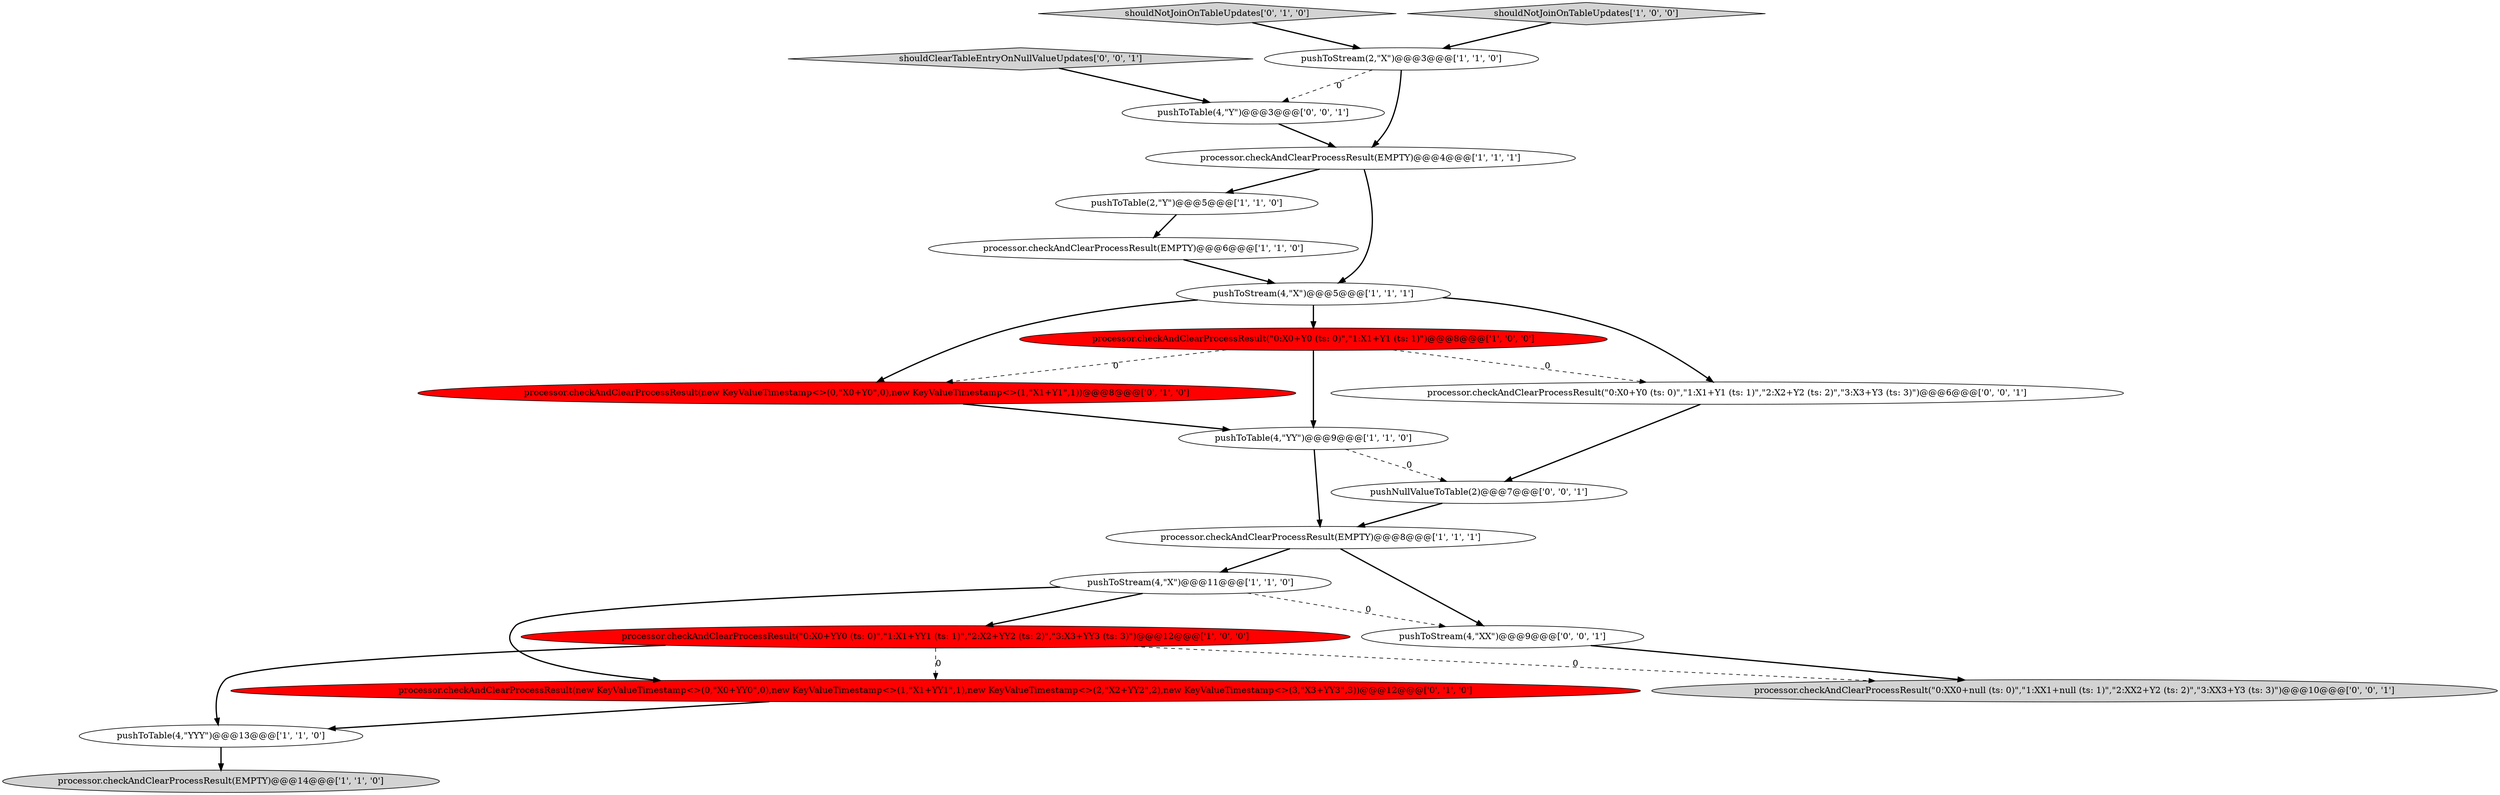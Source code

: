 digraph {
17 [style = filled, label = "pushToTable(4,\"Y\")@@@3@@@['0', '0', '1']", fillcolor = white, shape = ellipse image = "AAA0AAABBB3BBB"];
19 [style = filled, label = "pushToStream(4,\"XX\")@@@9@@@['0', '0', '1']", fillcolor = white, shape = ellipse image = "AAA0AAABBB3BBB"];
13 [style = filled, label = "processor.checkAndClearProcessResult(new KeyValueTimestamp<>(0,\"X0+Y0\",0),new KeyValueTimestamp<>(1,\"X1+Y1\",1))@@@8@@@['0', '1', '0']", fillcolor = red, shape = ellipse image = "AAA1AAABBB2BBB"];
8 [style = filled, label = "pushToStream(4,\"X\")@@@5@@@['1', '1', '1']", fillcolor = white, shape = ellipse image = "AAA0AAABBB1BBB"];
20 [style = filled, label = "processor.checkAndClearProcessResult(\"0:XX0+null (ts: 0)\",\"1:XX1+null (ts: 1)\",\"2:XX2+Y2 (ts: 2)\",\"3:XX3+Y3 (ts: 3)\")@@@10@@@['0', '0', '1']", fillcolor = lightgray, shape = ellipse image = "AAA0AAABBB3BBB"];
6 [style = filled, label = "pushToTable(4,\"YY\")@@@9@@@['1', '1', '0']", fillcolor = white, shape = ellipse image = "AAA0AAABBB1BBB"];
14 [style = filled, label = "shouldNotJoinOnTableUpdates['0', '1', '0']", fillcolor = lightgray, shape = diamond image = "AAA0AAABBB2BBB"];
7 [style = filled, label = "processor.checkAndClearProcessResult(EMPTY)@@@8@@@['1', '1', '1']", fillcolor = white, shape = ellipse image = "AAA0AAABBB1BBB"];
2 [style = filled, label = "processor.checkAndClearProcessResult(EMPTY)@@@6@@@['1', '1', '0']", fillcolor = white, shape = ellipse image = "AAA0AAABBB1BBB"];
5 [style = filled, label = "processor.checkAndClearProcessResult(EMPTY)@@@14@@@['1', '1', '0']", fillcolor = lightgray, shape = ellipse image = "AAA0AAABBB1BBB"];
3 [style = filled, label = "pushToTable(2,\"Y\")@@@5@@@['1', '1', '0']", fillcolor = white, shape = ellipse image = "AAA0AAABBB1BBB"];
16 [style = filled, label = "processor.checkAndClearProcessResult(\"0:X0+Y0 (ts: 0)\",\"1:X1+Y1 (ts: 1)\",\"2:X2+Y2 (ts: 2)\",\"3:X3+Y3 (ts: 3)\")@@@6@@@['0', '0', '1']", fillcolor = white, shape = ellipse image = "AAA0AAABBB3BBB"];
10 [style = filled, label = "pushToStream(2,\"X\")@@@3@@@['1', '1', '0']", fillcolor = white, shape = ellipse image = "AAA0AAABBB1BBB"];
0 [style = filled, label = "pushToTable(4,\"YYY\")@@@13@@@['1', '1', '0']", fillcolor = white, shape = ellipse image = "AAA0AAABBB1BBB"];
1 [style = filled, label = "shouldNotJoinOnTableUpdates['1', '0', '0']", fillcolor = lightgray, shape = diamond image = "AAA0AAABBB1BBB"];
21 [style = filled, label = "shouldClearTableEntryOnNullValueUpdates['0', '0', '1']", fillcolor = lightgray, shape = diamond image = "AAA0AAABBB3BBB"];
12 [style = filled, label = "processor.checkAndClearProcessResult(\"0:X0+YY0 (ts: 0)\",\"1:X1+YY1 (ts: 1)\",\"2:X2+YY2 (ts: 2)\",\"3:X3+YY3 (ts: 3)\")@@@12@@@['1', '0', '0']", fillcolor = red, shape = ellipse image = "AAA1AAABBB1BBB"];
18 [style = filled, label = "pushNullValueToTable(2)@@@7@@@['0', '0', '1']", fillcolor = white, shape = ellipse image = "AAA0AAABBB3BBB"];
9 [style = filled, label = "pushToStream(4,\"X\")@@@11@@@['1', '1', '0']", fillcolor = white, shape = ellipse image = "AAA0AAABBB1BBB"];
11 [style = filled, label = "processor.checkAndClearProcessResult(EMPTY)@@@4@@@['1', '1', '1']", fillcolor = white, shape = ellipse image = "AAA0AAABBB1BBB"];
4 [style = filled, label = "processor.checkAndClearProcessResult(\"0:X0+Y0 (ts: 0)\",\"1:X1+Y1 (ts: 1)\")@@@8@@@['1', '0', '0']", fillcolor = red, shape = ellipse image = "AAA1AAABBB1BBB"];
15 [style = filled, label = "processor.checkAndClearProcessResult(new KeyValueTimestamp<>(0,\"X0+YY0\",0),new KeyValueTimestamp<>(1,\"X1+YY1\",1),new KeyValueTimestamp<>(2,\"X2+YY2\",2),new KeyValueTimestamp<>(3,\"X3+YY3\",3))@@@12@@@['0', '1', '0']", fillcolor = red, shape = ellipse image = "AAA1AAABBB2BBB"];
8->16 [style = bold, label=""];
16->18 [style = bold, label=""];
4->16 [style = dashed, label="0"];
12->20 [style = dashed, label="0"];
4->6 [style = bold, label=""];
19->20 [style = bold, label=""];
14->10 [style = bold, label=""];
12->0 [style = bold, label=""];
6->18 [style = dashed, label="0"];
9->19 [style = dashed, label="0"];
7->9 [style = bold, label=""];
10->11 [style = bold, label=""];
3->2 [style = bold, label=""];
11->3 [style = bold, label=""];
9->15 [style = bold, label=""];
15->0 [style = bold, label=""];
10->17 [style = dashed, label="0"];
12->15 [style = dashed, label="0"];
11->8 [style = bold, label=""];
9->12 [style = bold, label=""];
8->4 [style = bold, label=""];
13->6 [style = bold, label=""];
6->7 [style = bold, label=""];
18->7 [style = bold, label=""];
4->13 [style = dashed, label="0"];
1->10 [style = bold, label=""];
7->19 [style = bold, label=""];
21->17 [style = bold, label=""];
8->13 [style = bold, label=""];
2->8 [style = bold, label=""];
0->5 [style = bold, label=""];
17->11 [style = bold, label=""];
}
